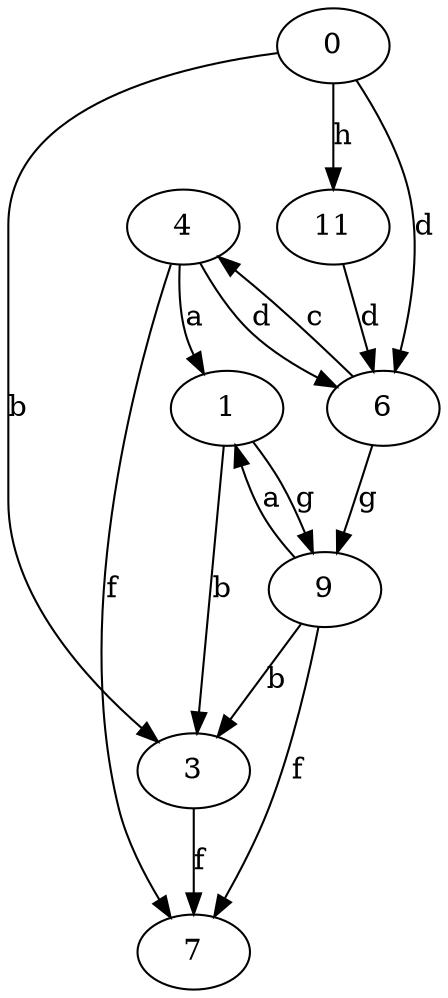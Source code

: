 strict digraph  {
1;
3;
4;
6;
7;
0;
9;
11;
1 -> 3  [label=b];
1 -> 9  [label=g];
3 -> 7  [label=f];
4 -> 1  [label=a];
4 -> 6  [label=d];
4 -> 7  [label=f];
6 -> 4  [label=c];
6 -> 9  [label=g];
0 -> 3  [label=b];
0 -> 6  [label=d];
0 -> 11  [label=h];
9 -> 1  [label=a];
9 -> 3  [label=b];
9 -> 7  [label=f];
11 -> 6  [label=d];
}
